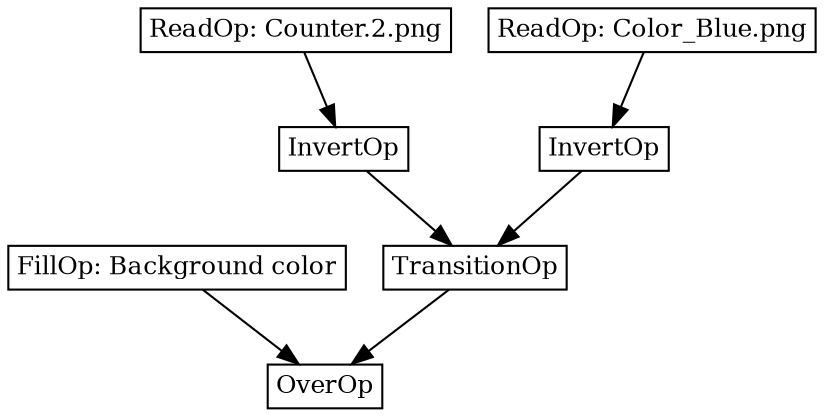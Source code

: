 digraph CompositeTracks {
    FillOp [shape=box, label="FillOp: Background color", fontsize=12, margin=0.05, width=0, height=0]
    ReadOp [shape=box, label="ReadOp: Counter.2.png", fontsize=12, margin=0.05, width=0, height=0]
    ReadOp2 [shape=box, label="ReadOp: Color_Blue.png", fontsize=12, margin=0.05, width=0, height=0]
    InvertOp [shape=box, label="InvertOp", fontsize=12, margin=0.05, width=0, height=0]
    InvertOp2 [shape=box, label="InvertOp", fontsize=12, margin=0.05, width=0, height=0]
    TransitionOp [shape=box, label="TransitionOp", fontsize=12, margin=0.05, width=0, height=0]
    OverOp [shape=box, label="OverOp", fontsize=12, margin=0.05, width=0, height=0]
    FillOp -> OverOp;
    ReadOp -> InvertOp;
    InvertOp -> TransitionOp;
    ReadOp2 -> InvertOp2;
    InvertOp2 -> TransitionOp;
    TransitionOp -> OverOp;
}
